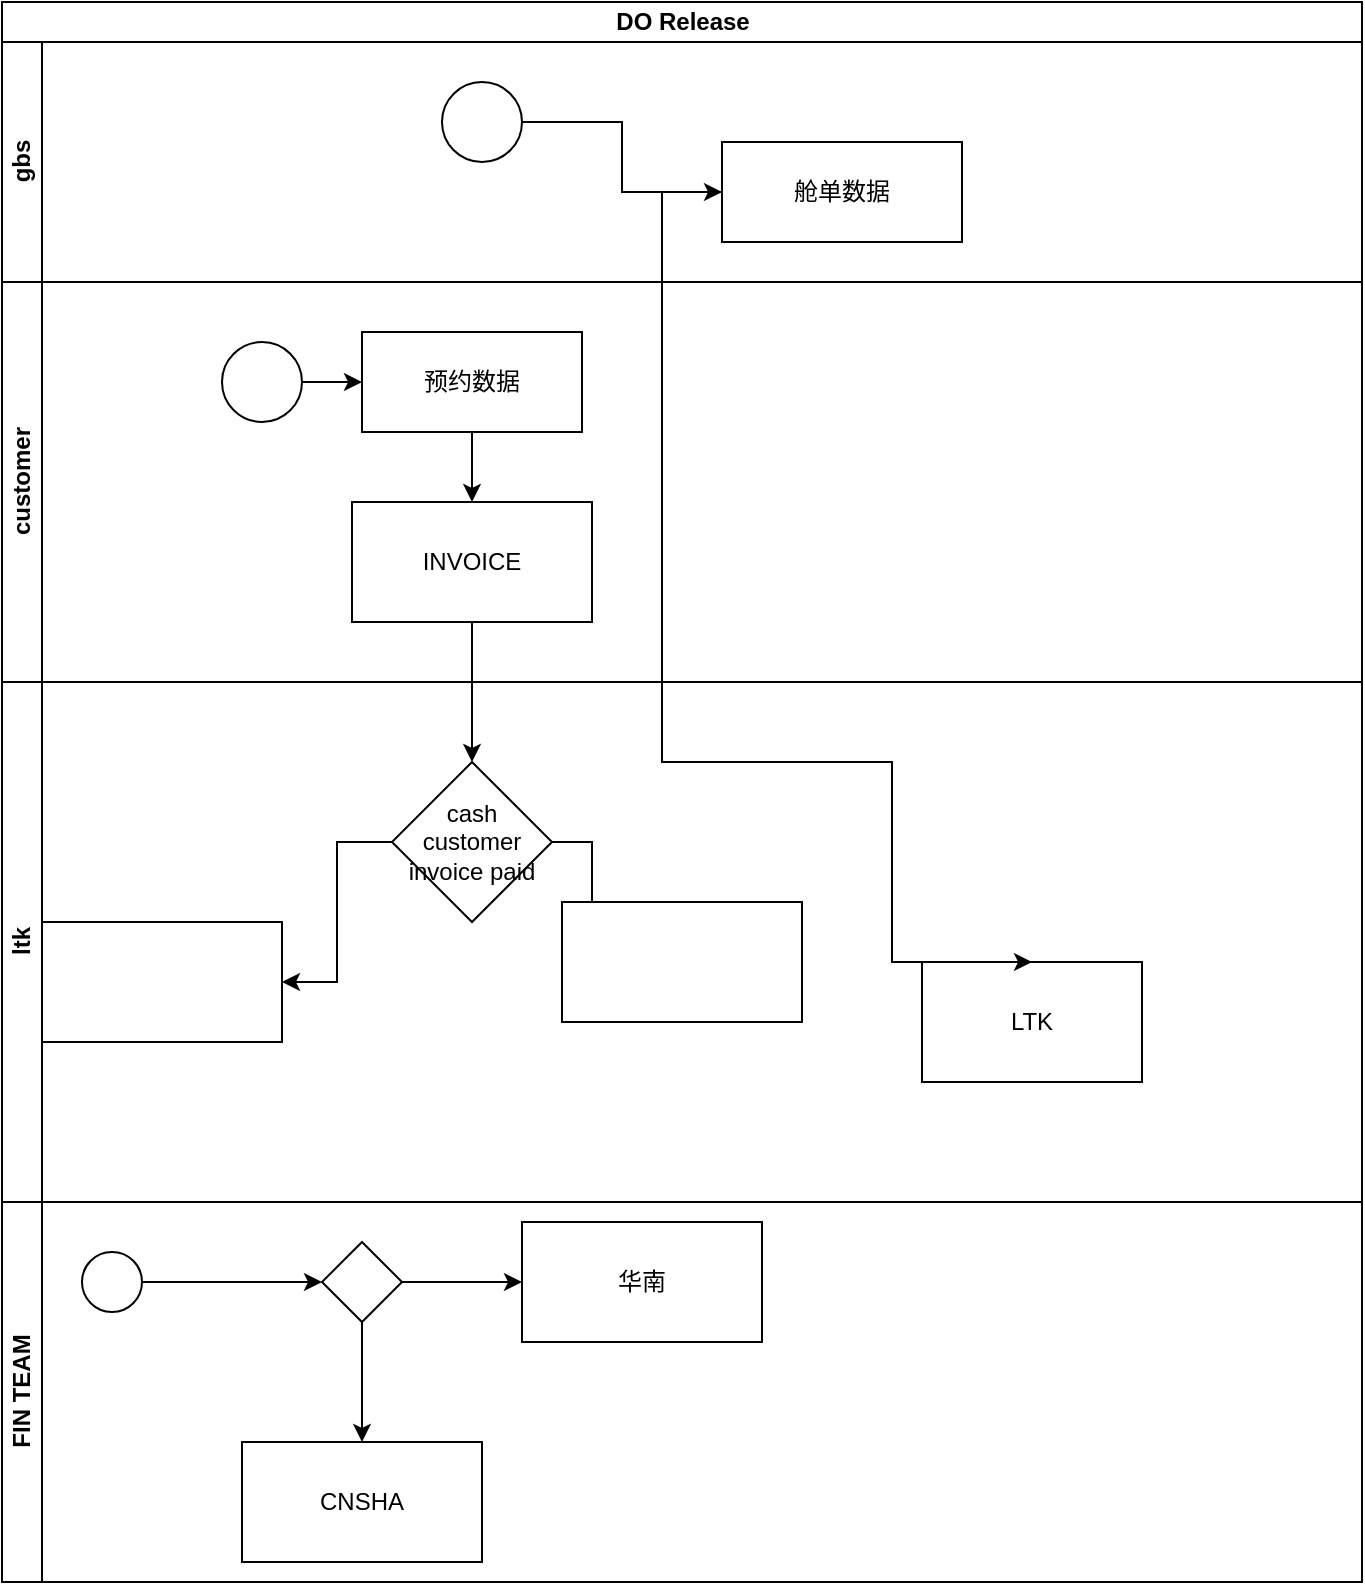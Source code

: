 <mxfile version="20.6.2" type="github">
  <diagram id="kgpKYQtTHZ0yAKxKKP6v" name="Page-1">
    <mxGraphModel dx="1182" dy="754" grid="1" gridSize="10" guides="1" tooltips="1" connect="1" arrows="1" fold="1" page="1" pageScale="1" pageWidth="850" pageHeight="1100" math="0" shadow="0">
      <root>
        <mxCell id="0" />
        <mxCell id="1" parent="0" />
        <mxCell id="cQ8S9fsIAYZrspqTVOWr-1" value="DO Release" style="swimlane;childLayout=stackLayout;resizeParent=1;resizeParentMax=0;horizontal=1;startSize=20;horizontalStack=0;html=1;" vertex="1" parent="1">
          <mxGeometry x="90" y="90" width="680" height="790" as="geometry" />
        </mxCell>
        <mxCell id="cQ8S9fsIAYZrspqTVOWr-2" value="gbs" style="swimlane;startSize=20;horizontal=0;html=1;" vertex="1" parent="cQ8S9fsIAYZrspqTVOWr-1">
          <mxGeometry y="20" width="680" height="120" as="geometry" />
        </mxCell>
        <mxCell id="cQ8S9fsIAYZrspqTVOWr-5" value="" style="ellipse;whiteSpace=wrap;html=1;aspect=fixed;" vertex="1" parent="cQ8S9fsIAYZrspqTVOWr-2">
          <mxGeometry x="220" y="20" width="40" height="40" as="geometry" />
        </mxCell>
        <mxCell id="cQ8S9fsIAYZrspqTVOWr-7" value="舱单数据" style="whiteSpace=wrap;html=1;" vertex="1" parent="cQ8S9fsIAYZrspqTVOWr-2">
          <mxGeometry x="360" y="50" width="120" height="50" as="geometry" />
        </mxCell>
        <mxCell id="cQ8S9fsIAYZrspqTVOWr-8" value="" style="edgeStyle=orthogonalEdgeStyle;rounded=0;orthogonalLoop=1;jettySize=auto;html=1;" edge="1" parent="cQ8S9fsIAYZrspqTVOWr-2" source="cQ8S9fsIAYZrspqTVOWr-5" target="cQ8S9fsIAYZrspqTVOWr-7">
          <mxGeometry relative="1" as="geometry" />
        </mxCell>
        <mxCell id="cQ8S9fsIAYZrspqTVOWr-9" value="customer" style="swimlane;startSize=20;horizontal=0;html=1;" vertex="1" parent="cQ8S9fsIAYZrspqTVOWr-1">
          <mxGeometry y="140" width="680" height="200" as="geometry" />
        </mxCell>
        <mxCell id="cQ8S9fsIAYZrspqTVOWr-10" value="" style="ellipse;whiteSpace=wrap;html=1;aspect=fixed;" vertex="1" parent="cQ8S9fsIAYZrspqTVOWr-9">
          <mxGeometry x="110" y="30" width="40" height="40" as="geometry" />
        </mxCell>
        <mxCell id="cQ8S9fsIAYZrspqTVOWr-37" value="" style="edgeStyle=orthogonalEdgeStyle;rounded=0;orthogonalLoop=1;jettySize=auto;html=1;" edge="1" parent="cQ8S9fsIAYZrspqTVOWr-9" source="cQ8S9fsIAYZrspqTVOWr-12" target="cQ8S9fsIAYZrspqTVOWr-36">
          <mxGeometry relative="1" as="geometry" />
        </mxCell>
        <mxCell id="cQ8S9fsIAYZrspqTVOWr-12" value="预约数据" style="whiteSpace=wrap;html=1;" vertex="1" parent="cQ8S9fsIAYZrspqTVOWr-9">
          <mxGeometry x="180" y="25" width="110" height="50" as="geometry" />
        </mxCell>
        <mxCell id="cQ8S9fsIAYZrspqTVOWr-13" value="" style="edgeStyle=orthogonalEdgeStyle;rounded=0;orthogonalLoop=1;jettySize=auto;html=1;" edge="1" parent="cQ8S9fsIAYZrspqTVOWr-9" source="cQ8S9fsIAYZrspqTVOWr-10" target="cQ8S9fsIAYZrspqTVOWr-12">
          <mxGeometry relative="1" as="geometry" />
        </mxCell>
        <mxCell id="cQ8S9fsIAYZrspqTVOWr-36" value="INVOICE" style="whiteSpace=wrap;html=1;" vertex="1" parent="cQ8S9fsIAYZrspqTVOWr-9">
          <mxGeometry x="175" y="110" width="120" height="60" as="geometry" />
        </mxCell>
        <mxCell id="cQ8S9fsIAYZrspqTVOWr-3" value="ltk" style="swimlane;startSize=20;horizontal=0;html=1;" vertex="1" parent="cQ8S9fsIAYZrspqTVOWr-1">
          <mxGeometry y="340" width="680" height="260" as="geometry" />
        </mxCell>
        <mxCell id="cQ8S9fsIAYZrspqTVOWr-16" value="LTK" style="whiteSpace=wrap;html=1;" vertex="1" parent="cQ8S9fsIAYZrspqTVOWr-3">
          <mxGeometry x="460" y="140" width="110" height="60" as="geometry" />
        </mxCell>
        <mxCell id="cQ8S9fsIAYZrspqTVOWr-41" value="" style="edgeStyle=orthogonalEdgeStyle;rounded=0;orthogonalLoop=1;jettySize=auto;html=1;" edge="1" parent="cQ8S9fsIAYZrspqTVOWr-3" source="cQ8S9fsIAYZrspqTVOWr-38" target="cQ8S9fsIAYZrspqTVOWr-40">
          <mxGeometry relative="1" as="geometry" />
        </mxCell>
        <mxCell id="cQ8S9fsIAYZrspqTVOWr-43" value="" style="edgeStyle=orthogonalEdgeStyle;rounded=0;orthogonalLoop=1;jettySize=auto;html=1;" edge="1" parent="cQ8S9fsIAYZrspqTVOWr-3" source="cQ8S9fsIAYZrspqTVOWr-38" target="cQ8S9fsIAYZrspqTVOWr-42">
          <mxGeometry relative="1" as="geometry" />
        </mxCell>
        <mxCell id="cQ8S9fsIAYZrspqTVOWr-38" value="cash customer invoice paid" style="rhombus;whiteSpace=wrap;html=1;" vertex="1" parent="cQ8S9fsIAYZrspqTVOWr-3">
          <mxGeometry x="195" y="40" width="80" height="80" as="geometry" />
        </mxCell>
        <mxCell id="cQ8S9fsIAYZrspqTVOWr-40" value="" style="whiteSpace=wrap;html=1;" vertex="1" parent="cQ8S9fsIAYZrspqTVOWr-3">
          <mxGeometry x="20" y="120" width="120" height="60" as="geometry" />
        </mxCell>
        <mxCell id="cQ8S9fsIAYZrspqTVOWr-42" value="" style="whiteSpace=wrap;html=1;" vertex="1" parent="cQ8S9fsIAYZrspqTVOWr-3">
          <mxGeometry x="280" y="110" width="120" height="60" as="geometry" />
        </mxCell>
        <mxCell id="cQ8S9fsIAYZrspqTVOWr-4" value="FIN TEAM" style="swimlane;startSize=20;horizontal=0;html=1;" vertex="1" parent="cQ8S9fsIAYZrspqTVOWr-1">
          <mxGeometry y="600" width="680" height="190" as="geometry" />
        </mxCell>
        <mxCell id="cQ8S9fsIAYZrspqTVOWr-20" style="edgeStyle=orthogonalEdgeStyle;rounded=0;orthogonalLoop=1;jettySize=auto;html=1;" edge="1" parent="cQ8S9fsIAYZrspqTVOWr-4" source="cQ8S9fsIAYZrspqTVOWr-18" target="cQ8S9fsIAYZrspqTVOWr-19">
          <mxGeometry relative="1" as="geometry" />
        </mxCell>
        <mxCell id="cQ8S9fsIAYZrspqTVOWr-18" value="" style="ellipse;" vertex="1" parent="cQ8S9fsIAYZrspqTVOWr-4">
          <mxGeometry x="40" y="25" width="30" height="30" as="geometry" />
        </mxCell>
        <mxCell id="cQ8S9fsIAYZrspqTVOWr-22" value="" style="edgeStyle=orthogonalEdgeStyle;rounded=0;orthogonalLoop=1;jettySize=auto;html=1;" edge="1" parent="cQ8S9fsIAYZrspqTVOWr-4" source="cQ8S9fsIAYZrspqTVOWr-19" target="cQ8S9fsIAYZrspqTVOWr-21">
          <mxGeometry relative="1" as="geometry" />
        </mxCell>
        <mxCell id="cQ8S9fsIAYZrspqTVOWr-25" value="" style="edgeStyle=orthogonalEdgeStyle;rounded=0;orthogonalLoop=1;jettySize=auto;html=1;" edge="1" parent="cQ8S9fsIAYZrspqTVOWr-4" source="cQ8S9fsIAYZrspqTVOWr-19" target="cQ8S9fsIAYZrspqTVOWr-24">
          <mxGeometry relative="1" as="geometry" />
        </mxCell>
        <mxCell id="cQ8S9fsIAYZrspqTVOWr-19" value="" style="rhombus;whiteSpace=wrap;html=1;" vertex="1" parent="cQ8S9fsIAYZrspqTVOWr-4">
          <mxGeometry x="160" y="20" width="40" height="40" as="geometry" />
        </mxCell>
        <mxCell id="cQ8S9fsIAYZrspqTVOWr-21" value="华南" style="whiteSpace=wrap;html=1;" vertex="1" parent="cQ8S9fsIAYZrspqTVOWr-4">
          <mxGeometry x="260" y="10" width="120" height="60" as="geometry" />
        </mxCell>
        <mxCell id="cQ8S9fsIAYZrspqTVOWr-24" value="CNSHA" style="whiteSpace=wrap;html=1;" vertex="1" parent="cQ8S9fsIAYZrspqTVOWr-4">
          <mxGeometry x="120" y="120" width="120" height="60" as="geometry" />
        </mxCell>
        <mxCell id="cQ8S9fsIAYZrspqTVOWr-34" style="edgeStyle=orthogonalEdgeStyle;rounded=0;orthogonalLoop=1;jettySize=auto;html=1;entryX=0.5;entryY=0;entryDx=0;entryDy=0;" edge="1" parent="cQ8S9fsIAYZrspqTVOWr-1" source="cQ8S9fsIAYZrspqTVOWr-7" target="cQ8S9fsIAYZrspqTVOWr-16">
          <mxGeometry relative="1" as="geometry">
            <Array as="points">
              <mxPoint x="330" y="95" />
              <mxPoint x="330" y="380" />
              <mxPoint x="445" y="380" />
            </Array>
          </mxGeometry>
        </mxCell>
        <mxCell id="cQ8S9fsIAYZrspqTVOWr-39" value="" style="edgeStyle=orthogonalEdgeStyle;rounded=0;orthogonalLoop=1;jettySize=auto;html=1;" edge="1" parent="cQ8S9fsIAYZrspqTVOWr-1" source="cQ8S9fsIAYZrspqTVOWr-36" target="cQ8S9fsIAYZrspqTVOWr-38">
          <mxGeometry relative="1" as="geometry" />
        </mxCell>
      </root>
    </mxGraphModel>
  </diagram>
</mxfile>
